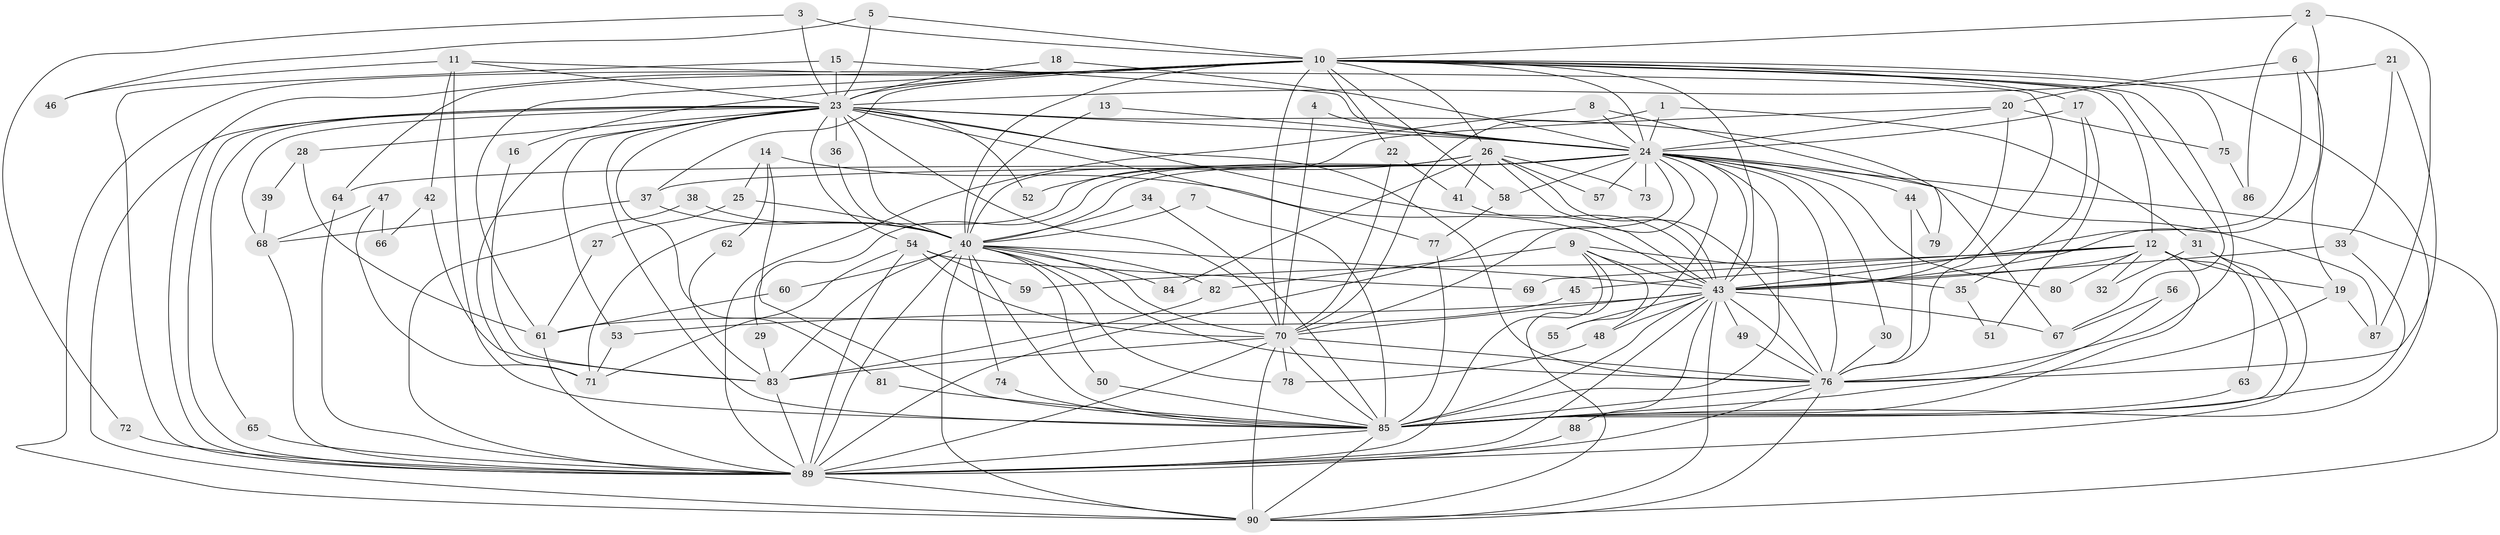 // original degree distribution, {25: 0.015625, 18: 0.015625, 14: 0.0078125, 26: 0.015625, 29: 0.0078125, 31: 0.0078125, 24: 0.0078125, 6: 0.015625, 5: 0.03125, 3: 0.234375, 4: 0.0546875, 2: 0.5546875, 8: 0.0078125, 10: 0.0078125, 9: 0.0078125, 7: 0.0078125}
// Generated by graph-tools (version 1.1) at 2025/36/03/04/25 23:36:16]
// undirected, 90 vertices, 227 edges
graph export_dot {
  node [color=gray90,style=filled];
  1;
  2;
  3;
  4;
  5;
  6;
  7;
  8;
  9;
  10;
  11;
  12;
  13;
  14;
  15;
  16;
  17;
  18;
  19;
  20;
  21;
  22;
  23;
  24;
  25;
  26;
  27;
  28;
  29;
  30;
  31;
  32;
  33;
  34;
  35;
  36;
  37;
  38;
  39;
  40;
  41;
  42;
  43;
  44;
  45;
  46;
  47;
  48;
  49;
  50;
  51;
  52;
  53;
  54;
  55;
  56;
  57;
  58;
  59;
  60;
  61;
  62;
  63;
  64;
  65;
  66;
  67;
  68;
  69;
  70;
  71;
  72;
  73;
  74;
  75;
  76;
  77;
  78;
  79;
  80;
  81;
  82;
  83;
  84;
  85;
  86;
  87;
  88;
  89;
  90;
  1 -- 24 [weight=1.0];
  1 -- 31 [weight=1.0];
  1 -- 70 [weight=1.0];
  2 -- 10 [weight=1.0];
  2 -- 43 [weight=1.0];
  2 -- 86 [weight=1.0];
  2 -- 87 [weight=1.0];
  3 -- 10 [weight=1.0];
  3 -- 23 [weight=1.0];
  3 -- 72 [weight=1.0];
  4 -- 24 [weight=1.0];
  4 -- 70 [weight=1.0];
  5 -- 10 [weight=1.0];
  5 -- 23 [weight=1.0];
  5 -- 46 [weight=1.0];
  6 -- 19 [weight=1.0];
  6 -- 20 [weight=1.0];
  6 -- 43 [weight=1.0];
  7 -- 40 [weight=1.0];
  7 -- 85 [weight=1.0];
  8 -- 24 [weight=1.0];
  8 -- 79 [weight=1.0];
  8 -- 89 [weight=1.0];
  9 -- 35 [weight=1.0];
  9 -- 43 [weight=1.0];
  9 -- 55 [weight=1.0];
  9 -- 82 [weight=1.0];
  9 -- 89 [weight=1.0];
  9 -- 90 [weight=1.0];
  10 -- 12 [weight=1.0];
  10 -- 16 [weight=1.0];
  10 -- 17 [weight=1.0];
  10 -- 22 [weight=1.0];
  10 -- 23 [weight=2.0];
  10 -- 24 [weight=2.0];
  10 -- 26 [weight=1.0];
  10 -- 37 [weight=1.0];
  10 -- 40 [weight=1.0];
  10 -- 43 [weight=1.0];
  10 -- 58 [weight=1.0];
  10 -- 61 [weight=1.0];
  10 -- 64 [weight=1.0];
  10 -- 67 [weight=1.0];
  10 -- 70 [weight=1.0];
  10 -- 75 [weight=1.0];
  10 -- 76 [weight=1.0];
  10 -- 85 [weight=1.0];
  10 -- 89 [weight=1.0];
  10 -- 90 [weight=2.0];
  11 -- 23 [weight=1.0];
  11 -- 42 [weight=1.0];
  11 -- 46 [weight=1.0];
  11 -- 76 [weight=1.0];
  11 -- 85 [weight=1.0];
  12 -- 19 [weight=1.0];
  12 -- 32 [weight=1.0];
  12 -- 43 [weight=1.0];
  12 -- 45 [weight=1.0];
  12 -- 59 [weight=1.0];
  12 -- 63 [weight=1.0];
  12 -- 69 [weight=1.0];
  12 -- 80 [weight=1.0];
  12 -- 85 [weight=1.0];
  13 -- 24 [weight=1.0];
  13 -- 40 [weight=1.0];
  14 -- 25 [weight=1.0];
  14 -- 43 [weight=1.0];
  14 -- 62 [weight=1.0];
  14 -- 85 [weight=1.0];
  15 -- 23 [weight=1.0];
  15 -- 24 [weight=1.0];
  15 -- 89 [weight=1.0];
  16 -- 83 [weight=1.0];
  17 -- 24 [weight=1.0];
  17 -- 35 [weight=1.0];
  17 -- 51 [weight=1.0];
  18 -- 23 [weight=1.0];
  18 -- 24 [weight=1.0];
  19 -- 76 [weight=1.0];
  19 -- 87 [weight=1.0];
  20 -- 24 [weight=1.0];
  20 -- 40 [weight=1.0];
  20 -- 43 [weight=1.0];
  20 -- 75 [weight=1.0];
  21 -- 23 [weight=1.0];
  21 -- 33 [weight=1.0];
  21 -- 76 [weight=1.0];
  22 -- 41 [weight=1.0];
  22 -- 70 [weight=1.0];
  23 -- 24 [weight=1.0];
  23 -- 28 [weight=1.0];
  23 -- 36 [weight=1.0];
  23 -- 40 [weight=2.0];
  23 -- 43 [weight=1.0];
  23 -- 52 [weight=1.0];
  23 -- 53 [weight=1.0];
  23 -- 54 [weight=1.0];
  23 -- 65 [weight=1.0];
  23 -- 67 [weight=1.0];
  23 -- 68 [weight=1.0];
  23 -- 70 [weight=2.0];
  23 -- 71 [weight=1.0];
  23 -- 76 [weight=1.0];
  23 -- 77 [weight=1.0];
  23 -- 81 [weight=1.0];
  23 -- 85 [weight=1.0];
  23 -- 89 [weight=1.0];
  23 -- 90 [weight=1.0];
  24 -- 29 [weight=1.0];
  24 -- 30 [weight=1.0];
  24 -- 37 [weight=1.0];
  24 -- 40 [weight=1.0];
  24 -- 43 [weight=1.0];
  24 -- 44 [weight=1.0];
  24 -- 48 [weight=1.0];
  24 -- 57 [weight=1.0];
  24 -- 58 [weight=2.0];
  24 -- 64 [weight=1.0];
  24 -- 70 [weight=1.0];
  24 -- 73 [weight=2.0];
  24 -- 76 [weight=1.0];
  24 -- 80 [weight=1.0];
  24 -- 85 [weight=1.0];
  24 -- 87 [weight=1.0];
  24 -- 89 [weight=1.0];
  24 -- 90 [weight=1.0];
  25 -- 27 [weight=1.0];
  25 -- 40 [weight=1.0];
  26 -- 41 [weight=1.0];
  26 -- 43 [weight=1.0];
  26 -- 52 [weight=1.0];
  26 -- 57 [weight=1.0];
  26 -- 71 [weight=1.0];
  26 -- 73 [weight=1.0];
  26 -- 76 [weight=1.0];
  26 -- 84 [weight=1.0];
  27 -- 61 [weight=1.0];
  28 -- 39 [weight=1.0];
  28 -- 61 [weight=1.0];
  29 -- 83 [weight=1.0];
  30 -- 76 [weight=1.0];
  31 -- 32 [weight=1.0];
  31 -- 85 [weight=1.0];
  31 -- 89 [weight=1.0];
  33 -- 43 [weight=1.0];
  33 -- 85 [weight=1.0];
  34 -- 40 [weight=1.0];
  34 -- 85 [weight=1.0];
  35 -- 51 [weight=1.0];
  36 -- 40 [weight=1.0];
  37 -- 40 [weight=1.0];
  37 -- 68 [weight=1.0];
  38 -- 40 [weight=1.0];
  38 -- 89 [weight=1.0];
  39 -- 68 [weight=1.0];
  40 -- 43 [weight=1.0];
  40 -- 50 [weight=1.0];
  40 -- 60 [weight=1.0];
  40 -- 70 [weight=1.0];
  40 -- 74 [weight=1.0];
  40 -- 76 [weight=1.0];
  40 -- 78 [weight=1.0];
  40 -- 82 [weight=1.0];
  40 -- 83 [weight=1.0];
  40 -- 84 [weight=1.0];
  40 -- 85 [weight=1.0];
  40 -- 89 [weight=1.0];
  40 -- 90 [weight=1.0];
  41 -- 43 [weight=1.0];
  42 -- 66 [weight=1.0];
  42 -- 83 [weight=1.0];
  43 -- 48 [weight=1.0];
  43 -- 49 [weight=1.0];
  43 -- 53 [weight=1.0];
  43 -- 55 [weight=1.0];
  43 -- 67 [weight=1.0];
  43 -- 70 [weight=2.0];
  43 -- 76 [weight=1.0];
  43 -- 85 [weight=1.0];
  43 -- 88 [weight=1.0];
  43 -- 89 [weight=1.0];
  43 -- 90 [weight=1.0];
  44 -- 76 [weight=1.0];
  44 -- 79 [weight=1.0];
  45 -- 61 [weight=1.0];
  47 -- 66 [weight=1.0];
  47 -- 68 [weight=1.0];
  47 -- 71 [weight=1.0];
  48 -- 78 [weight=1.0];
  49 -- 76 [weight=1.0];
  50 -- 85 [weight=1.0];
  53 -- 71 [weight=1.0];
  54 -- 59 [weight=1.0];
  54 -- 69 [weight=1.0];
  54 -- 70 [weight=1.0];
  54 -- 71 [weight=1.0];
  54 -- 89 [weight=1.0];
  56 -- 67 [weight=1.0];
  56 -- 85 [weight=1.0];
  58 -- 77 [weight=1.0];
  60 -- 61 [weight=1.0];
  61 -- 89 [weight=2.0];
  62 -- 83 [weight=1.0];
  63 -- 85 [weight=1.0];
  64 -- 89 [weight=1.0];
  65 -- 89 [weight=1.0];
  68 -- 89 [weight=1.0];
  70 -- 76 [weight=1.0];
  70 -- 78 [weight=1.0];
  70 -- 83 [weight=1.0];
  70 -- 85 [weight=1.0];
  70 -- 89 [weight=1.0];
  70 -- 90 [weight=2.0];
  72 -- 89 [weight=1.0];
  74 -- 85 [weight=1.0];
  75 -- 86 [weight=1.0];
  76 -- 85 [weight=2.0];
  76 -- 89 [weight=1.0];
  76 -- 90 [weight=2.0];
  77 -- 85 [weight=1.0];
  81 -- 85 [weight=2.0];
  82 -- 83 [weight=1.0];
  83 -- 89 [weight=1.0];
  85 -- 89 [weight=1.0];
  85 -- 90 [weight=1.0];
  88 -- 89 [weight=1.0];
  89 -- 90 [weight=2.0];
}

